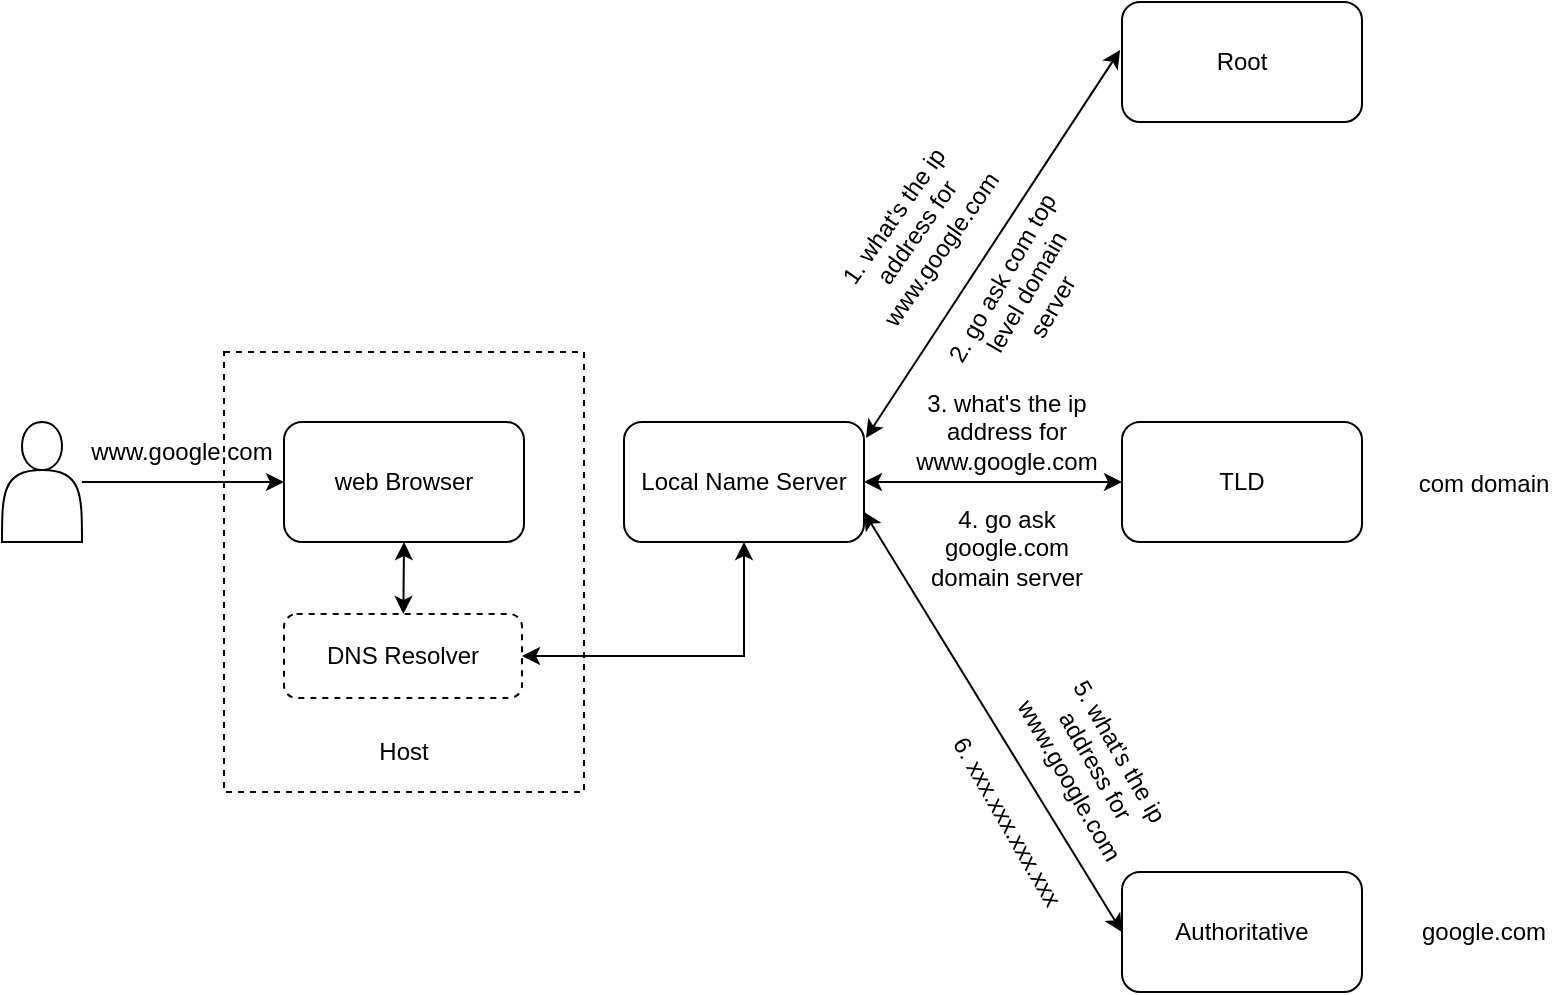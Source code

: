 <mxfile version="16.0.0" type="github">
  <diagram id="K_8tTAwabGrNAI0qsq2V" name="Page-1">
    <mxGraphModel dx="1350" dy="1863" grid="1" gridSize="10" guides="1" tooltips="1" connect="1" arrows="1" fold="1" page="1" pageScale="1" pageWidth="850" pageHeight="1100" math="0" shadow="0">
      <root>
        <mxCell id="0" />
        <mxCell id="1" parent="0" />
        <mxCell id="gX_tS0gkBQfEGyVwR0J8-8" value="" style="rounded=0;whiteSpace=wrap;html=1;dashed=1;fillOpacity=0;" vertex="1" parent="1">
          <mxGeometry x="151" y="125" width="180" height="220" as="geometry" />
        </mxCell>
        <mxCell id="uLhbfS_WnH59kJ8CV1LQ-3" value="" style="edgeStyle=orthogonalEdgeStyle;rounded=0;orthogonalLoop=1;jettySize=auto;html=1;" parent="1" source="uLhbfS_WnH59kJ8CV1LQ-1" target="uLhbfS_WnH59kJ8CV1LQ-2" edge="1">
          <mxGeometry relative="1" as="geometry" />
        </mxCell>
        <mxCell id="uLhbfS_WnH59kJ8CV1LQ-1" value="" style="shape=actor;whiteSpace=wrap;html=1;" parent="1" vertex="1">
          <mxGeometry x="40" y="160" width="40" height="60" as="geometry" />
        </mxCell>
        <mxCell id="uLhbfS_WnH59kJ8CV1LQ-2" value="web Browser" style="rounded=1;whiteSpace=wrap;html=1;" parent="1" vertex="1">
          <mxGeometry x="181" y="160" width="120" height="60" as="geometry" />
        </mxCell>
        <mxCell id="uLhbfS_WnH59kJ8CV1LQ-4" value="Local Name Server" style="rounded=1;whiteSpace=wrap;html=1;" parent="1" vertex="1">
          <mxGeometry x="351" y="160" width="120" height="60" as="geometry" />
        </mxCell>
        <mxCell id="uLhbfS_WnH59kJ8CV1LQ-5" value="Root" style="rounded=1;whiteSpace=wrap;html=1;" parent="1" vertex="1">
          <mxGeometry x="600" y="-50" width="120" height="60" as="geometry" />
        </mxCell>
        <mxCell id="uLhbfS_WnH59kJ8CV1LQ-6" value="TLD" style="rounded=1;whiteSpace=wrap;html=1;" parent="1" vertex="1">
          <mxGeometry x="600" y="160" width="120" height="60" as="geometry" />
        </mxCell>
        <mxCell id="uLhbfS_WnH59kJ8CV1LQ-7" value="Authoritative " style="rounded=1;whiteSpace=wrap;html=1;" parent="1" vertex="1">
          <mxGeometry x="600" y="385" width="120" height="60" as="geometry" />
        </mxCell>
        <mxCell id="uLhbfS_WnH59kJ8CV1LQ-8" value="" style="endArrow=classic;startArrow=classic;html=1;rounded=0;entryX=-0.008;entryY=0.4;entryDx=0;entryDy=0;entryPerimeter=0;exitX=1.008;exitY=0.133;exitDx=0;exitDy=0;exitPerimeter=0;" parent="1" source="uLhbfS_WnH59kJ8CV1LQ-4" target="uLhbfS_WnH59kJ8CV1LQ-5" edge="1">
          <mxGeometry width="50" height="50" relative="1" as="geometry">
            <mxPoint x="380" y="190" as="sourcePoint" />
            <mxPoint x="430" y="140" as="targetPoint" />
          </mxGeometry>
        </mxCell>
        <mxCell id="uLhbfS_WnH59kJ8CV1LQ-9" value="" style="endArrow=classic;startArrow=classic;html=1;rounded=0;exitX=1;exitY=0.5;exitDx=0;exitDy=0;entryX=0;entryY=0.5;entryDx=0;entryDy=0;" parent="1" source="uLhbfS_WnH59kJ8CV1LQ-4" target="uLhbfS_WnH59kJ8CV1LQ-6" edge="1">
          <mxGeometry width="50" height="50" relative="1" as="geometry">
            <mxPoint x="450" y="260" as="sourcePoint" />
            <mxPoint x="500" y="210" as="targetPoint" />
          </mxGeometry>
        </mxCell>
        <mxCell id="uLhbfS_WnH59kJ8CV1LQ-10" value="" style="endArrow=classic;startArrow=classic;html=1;rounded=0;exitX=1;exitY=0.75;exitDx=0;exitDy=0;entryX=0;entryY=0.5;entryDx=0;entryDy=0;" parent="1" source="uLhbfS_WnH59kJ8CV1LQ-4" target="uLhbfS_WnH59kJ8CV1LQ-7" edge="1">
          <mxGeometry width="50" height="50" relative="1" as="geometry">
            <mxPoint x="440" y="290" as="sourcePoint" />
            <mxPoint x="490" y="240" as="targetPoint" />
          </mxGeometry>
        </mxCell>
        <mxCell id="uLhbfS_WnH59kJ8CV1LQ-11" value="www.google.com" style="text;html=1;strokeColor=none;fillColor=none;align=center;verticalAlign=middle;whiteSpace=wrap;rounded=0;" parent="1" vertex="1">
          <mxGeometry x="100" y="160" width="60" height="30" as="geometry" />
        </mxCell>
        <mxCell id="uLhbfS_WnH59kJ8CV1LQ-12" value="com domain" style="text;html=1;strokeColor=none;fillColor=none;align=center;verticalAlign=middle;whiteSpace=wrap;rounded=0;" parent="1" vertex="1">
          <mxGeometry x="741" y="176" width="80" height="30" as="geometry" />
        </mxCell>
        <mxCell id="uLhbfS_WnH59kJ8CV1LQ-15" value="google.com" style="text;html=1;strokeColor=none;fillColor=none;align=center;verticalAlign=middle;whiteSpace=wrap;rounded=0;" parent="1" vertex="1">
          <mxGeometry x="751" y="400" width="60" height="30" as="geometry" />
        </mxCell>
        <mxCell id="uLhbfS_WnH59kJ8CV1LQ-16" value="" style="endArrow=classic;startArrow=classic;html=1;rounded=0;entryX=1;entryY=0.5;entryDx=0;entryDy=0;" parent="1" source="uLhbfS_WnH59kJ8CV1LQ-4" target="gX_tS0gkBQfEGyVwR0J8-10" edge="1">
          <mxGeometry width="50" height="50" relative="1" as="geometry">
            <mxPoint x="400" y="420" as="sourcePoint" />
            <mxPoint x="450" y="370" as="targetPoint" />
            <Array as="points">
              <mxPoint x="411" y="277" />
            </Array>
          </mxGeometry>
        </mxCell>
        <mxCell id="gX_tS0gkBQfEGyVwR0J8-1" value="1. what&#39;s the ip address for www.google.com" style="text;html=1;strokeColor=none;fillColor=none;align=center;verticalAlign=middle;whiteSpace=wrap;rounded=0;rotation=-55;" vertex="1" parent="1">
          <mxGeometry x="440" y="50.0" width="115.2" height="30" as="geometry" />
        </mxCell>
        <mxCell id="gX_tS0gkBQfEGyVwR0J8-2" value="&lt;div&gt;2. go ask com top level domain server&lt;br&gt;&lt;/div&gt;" style="text;html=1;strokeColor=none;fillColor=none;align=center;verticalAlign=middle;whiteSpace=wrap;rounded=0;rotation=-60;" vertex="1" parent="1">
          <mxGeometry x="503.15" y="80" width="98.68" height="30" as="geometry" />
        </mxCell>
        <mxCell id="gX_tS0gkBQfEGyVwR0J8-3" value="3. what&#39;s the ip address for www.google.com" style="text;html=1;strokeColor=none;fillColor=none;align=center;verticalAlign=middle;whiteSpace=wrap;rounded=0;rotation=0;" vertex="1" parent="1">
          <mxGeometry x="484.8" y="150" width="115.2" height="30" as="geometry" />
        </mxCell>
        <mxCell id="gX_tS0gkBQfEGyVwR0J8-4" value="&lt;div&gt;4. go ask google.com domain server&lt;br&gt;&lt;/div&gt;" style="text;html=1;strokeColor=none;fillColor=none;align=center;verticalAlign=middle;whiteSpace=wrap;rounded=0;rotation=0;" vertex="1" parent="1">
          <mxGeometry x="493.06" y="208" width="98.68" height="30" as="geometry" />
        </mxCell>
        <mxCell id="gX_tS0gkBQfEGyVwR0J8-5" value="5. what&#39;s the ip address for www.google.com" style="text;html=1;strokeColor=none;fillColor=none;align=center;verticalAlign=middle;whiteSpace=wrap;rounded=0;rotation=60;" vertex="1" parent="1">
          <mxGeometry x="529" y="317" width="115.2" height="30" as="geometry" />
        </mxCell>
        <mxCell id="gX_tS0gkBQfEGyVwR0J8-6" value="&lt;div&gt;6. xxx.xxx.xxx.xxx&lt;/div&gt;" style="text;html=1;strokeColor=none;fillColor=none;align=center;verticalAlign=middle;whiteSpace=wrap;rounded=0;rotation=60;" vertex="1" parent="1">
          <mxGeometry x="493.06" y="345" width="98.68" height="30" as="geometry" />
        </mxCell>
        <mxCell id="gX_tS0gkBQfEGyVwR0J8-9" value="Host" style="text;html=1;strokeColor=none;fillColor=none;align=center;verticalAlign=middle;whiteSpace=wrap;rounded=0;dashed=1;" vertex="1" parent="1">
          <mxGeometry x="211" y="310" width="60" height="30" as="geometry" />
        </mxCell>
        <mxCell id="gX_tS0gkBQfEGyVwR0J8-10" value="DNS Resolver" style="rounded=1;whiteSpace=wrap;html=1;dashed=1;" vertex="1" parent="1">
          <mxGeometry x="181" y="256" width="119" height="42" as="geometry" />
        </mxCell>
        <mxCell id="gX_tS0gkBQfEGyVwR0J8-11" value="" style="endArrow=classic;startArrow=classic;html=1;rounded=0;exitX=0.5;exitY=1;exitDx=0;exitDy=0;" edge="1" parent="1" source="uLhbfS_WnH59kJ8CV1LQ-2" target="gX_tS0gkBQfEGyVwR0J8-10">
          <mxGeometry width="50" height="50" relative="1" as="geometry">
            <mxPoint x="400" y="90" as="sourcePoint" />
            <mxPoint x="450" y="40" as="targetPoint" />
          </mxGeometry>
        </mxCell>
      </root>
    </mxGraphModel>
  </diagram>
</mxfile>
